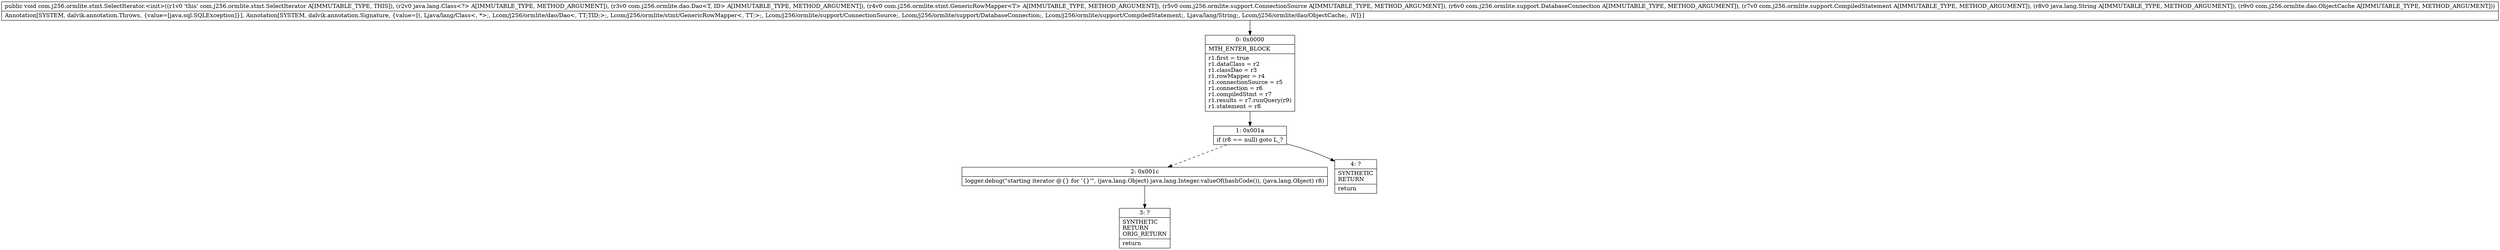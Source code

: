 digraph "CFG forcom.j256.ormlite.stmt.SelectIterator.\<init\>(Ljava\/lang\/Class;Lcom\/j256\/ormlite\/dao\/Dao;Lcom\/j256\/ormlite\/stmt\/GenericRowMapper;Lcom\/j256\/ormlite\/support\/ConnectionSource;Lcom\/j256\/ormlite\/support\/DatabaseConnection;Lcom\/j256\/ormlite\/support\/CompiledStatement;Ljava\/lang\/String;Lcom\/j256\/ormlite\/dao\/ObjectCache;)V" {
Node_0 [shape=record,label="{0\:\ 0x0000|MTH_ENTER_BLOCK\l|r1.first = true\lr1.dataClass = r2\lr1.classDao = r3\lr1.rowMapper = r4\lr1.connectionSource = r5\lr1.connection = r6\lr1.compiledStmt = r7\lr1.results = r7.runQuery(r9)\lr1.statement = r8\l}"];
Node_1 [shape=record,label="{1\:\ 0x001a|if (r8 == null) goto L_?\l}"];
Node_2 [shape=record,label="{2\:\ 0x001c|logger.debug(\"starting iterator @\{\} for '\{\}'\", (java.lang.Object) java.lang.Integer.valueOf(hashCode()), (java.lang.Object) r8)\l}"];
Node_3 [shape=record,label="{3\:\ ?|SYNTHETIC\lRETURN\lORIG_RETURN\l|return\l}"];
Node_4 [shape=record,label="{4\:\ ?|SYNTHETIC\lRETURN\l|return\l}"];
MethodNode[shape=record,label="{public void com.j256.ormlite.stmt.SelectIterator.\<init\>((r1v0 'this' com.j256.ormlite.stmt.SelectIterator A[IMMUTABLE_TYPE, THIS]), (r2v0 java.lang.Class\<?\> A[IMMUTABLE_TYPE, METHOD_ARGUMENT]), (r3v0 com.j256.ormlite.dao.Dao\<T, ID\> A[IMMUTABLE_TYPE, METHOD_ARGUMENT]), (r4v0 com.j256.ormlite.stmt.GenericRowMapper\<T\> A[IMMUTABLE_TYPE, METHOD_ARGUMENT]), (r5v0 com.j256.ormlite.support.ConnectionSource A[IMMUTABLE_TYPE, METHOD_ARGUMENT]), (r6v0 com.j256.ormlite.support.DatabaseConnection A[IMMUTABLE_TYPE, METHOD_ARGUMENT]), (r7v0 com.j256.ormlite.support.CompiledStatement A[IMMUTABLE_TYPE, METHOD_ARGUMENT]), (r8v0 java.lang.String A[IMMUTABLE_TYPE, METHOD_ARGUMENT]), (r9v0 com.j256.ormlite.dao.ObjectCache A[IMMUTABLE_TYPE, METHOD_ARGUMENT]))  | Annotation[SYSTEM, dalvik.annotation.Throws, \{value=[java.sql.SQLException]\}], Annotation[SYSTEM, dalvik.annotation.Signature, \{value=[(, Ljava\/lang\/Class\<, *\>;, Lcom\/j256\/ormlite\/dao\/Dao\<, TT;TID;\>;, Lcom\/j256\/ormlite\/stmt\/GenericRowMapper\<, TT;\>;, Lcom\/j256\/ormlite\/support\/ConnectionSource;, Lcom\/j256\/ormlite\/support\/DatabaseConnection;, Lcom\/j256\/ormlite\/support\/CompiledStatement;, Ljava\/lang\/String;, Lcom\/j256\/ormlite\/dao\/ObjectCache;, )V]\}]\l}"];
MethodNode -> Node_0;
Node_0 -> Node_1;
Node_1 -> Node_2[style=dashed];
Node_1 -> Node_4;
Node_2 -> Node_3;
}

